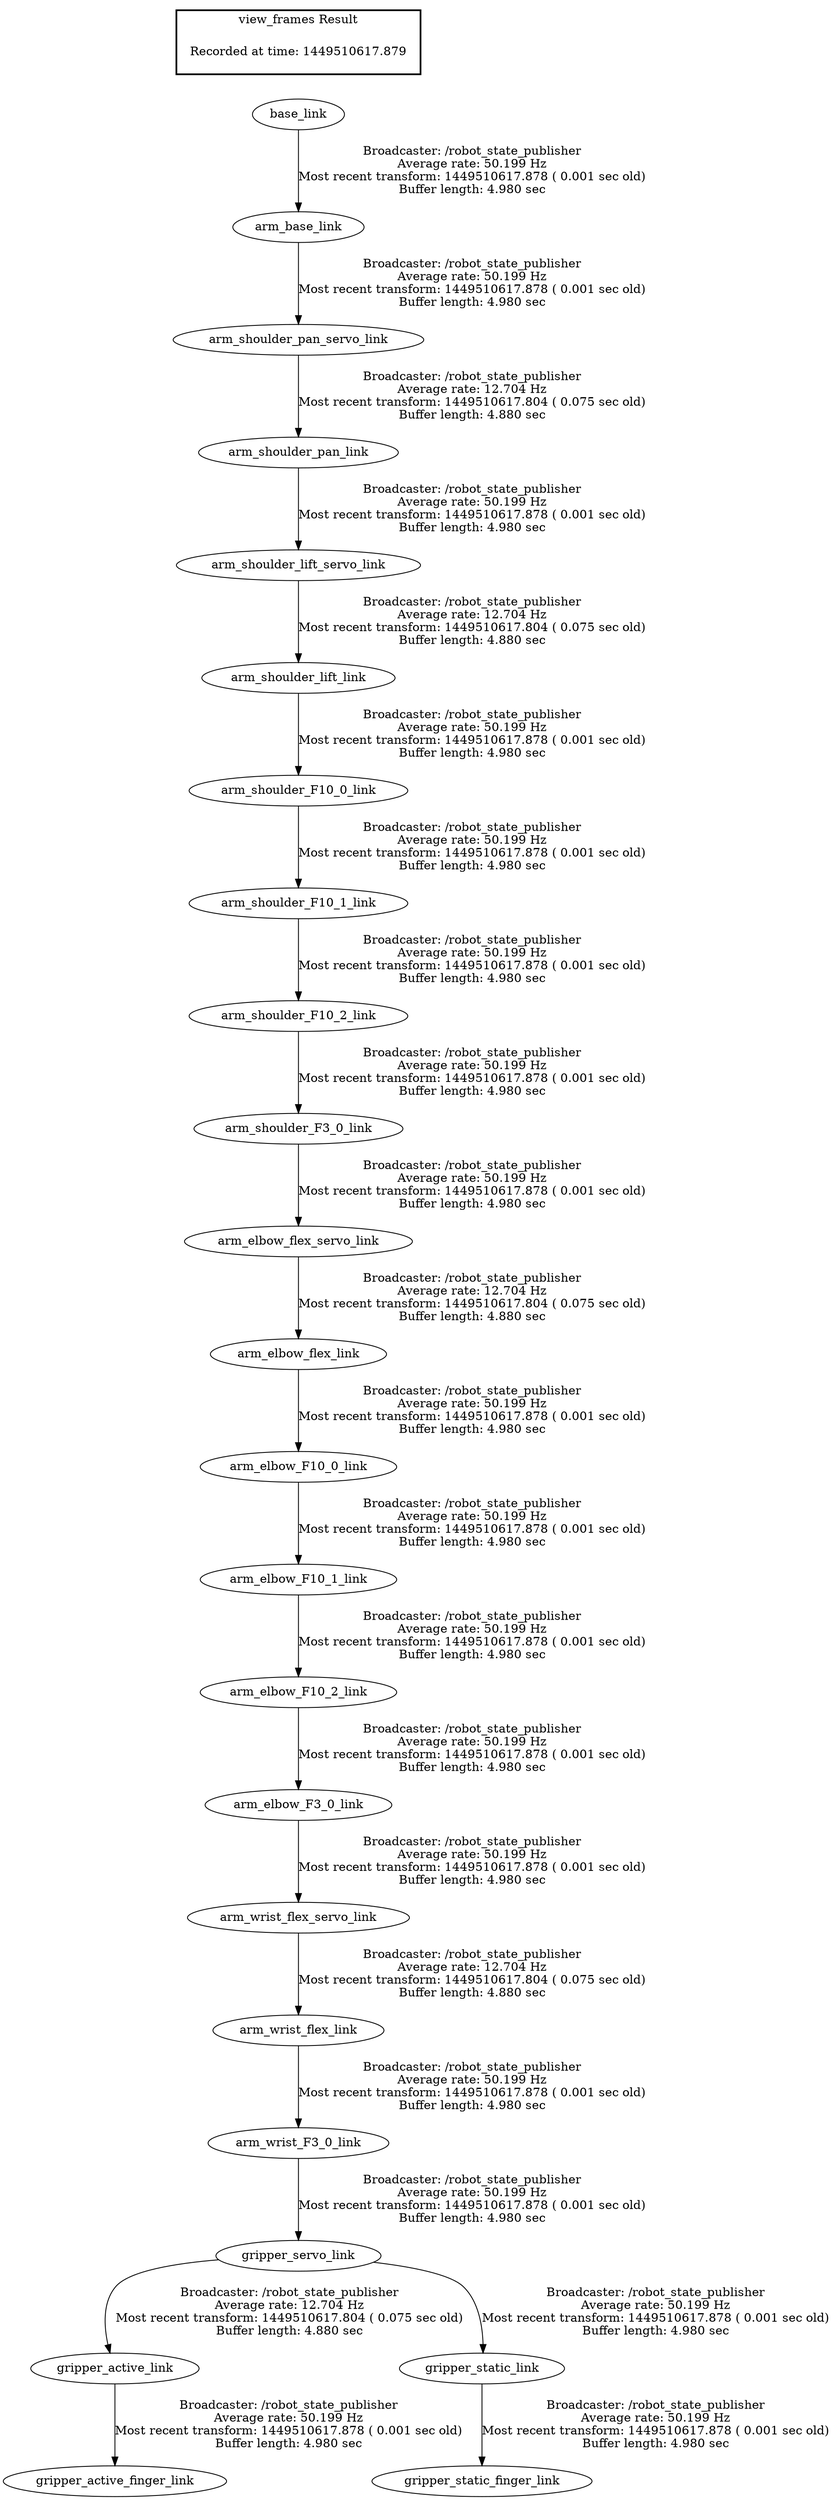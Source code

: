 digraph G {
"base_link" -> "arm_base_link"[label="Broadcaster: /robot_state_publisher\nAverage rate: 50.199 Hz\nMost recent transform: 1449510617.878 ( 0.001 sec old)\nBuffer length: 4.980 sec\n"];
"arm_elbow_flex_link" -> "arm_elbow_F10_0_link"[label="Broadcaster: /robot_state_publisher\nAverage rate: 50.199 Hz\nMost recent transform: 1449510617.878 ( 0.001 sec old)\nBuffer length: 4.980 sec\n"];
"arm_elbow_flex_servo_link" -> "arm_elbow_flex_link"[label="Broadcaster: /robot_state_publisher\nAverage rate: 12.704 Hz\nMost recent transform: 1449510617.804 ( 0.075 sec old)\nBuffer length: 4.880 sec\n"];
"arm_elbow_F10_0_link" -> "arm_elbow_F10_1_link"[label="Broadcaster: /robot_state_publisher\nAverage rate: 50.199 Hz\nMost recent transform: 1449510617.878 ( 0.001 sec old)\nBuffer length: 4.980 sec\n"];
"arm_elbow_F10_1_link" -> "arm_elbow_F10_2_link"[label="Broadcaster: /robot_state_publisher\nAverage rate: 50.199 Hz\nMost recent transform: 1449510617.878 ( 0.001 sec old)\nBuffer length: 4.980 sec\n"];
"arm_elbow_F10_2_link" -> "arm_elbow_F3_0_link"[label="Broadcaster: /robot_state_publisher\nAverage rate: 50.199 Hz\nMost recent transform: 1449510617.878 ( 0.001 sec old)\nBuffer length: 4.980 sec\n"];
"arm_shoulder_F3_0_link" -> "arm_elbow_flex_servo_link"[label="Broadcaster: /robot_state_publisher\nAverage rate: 50.199 Hz\nMost recent transform: 1449510617.878 ( 0.001 sec old)\nBuffer length: 4.980 sec\n"];
"arm_shoulder_F10_2_link" -> "arm_shoulder_F3_0_link"[label="Broadcaster: /robot_state_publisher\nAverage rate: 50.199 Hz\nMost recent transform: 1449510617.878 ( 0.001 sec old)\nBuffer length: 4.980 sec\n"];
"arm_shoulder_lift_link" -> "arm_shoulder_F10_0_link"[label="Broadcaster: /robot_state_publisher\nAverage rate: 50.199 Hz\nMost recent transform: 1449510617.878 ( 0.001 sec old)\nBuffer length: 4.980 sec\n"];
"arm_shoulder_lift_servo_link" -> "arm_shoulder_lift_link"[label="Broadcaster: /robot_state_publisher\nAverage rate: 12.704 Hz\nMost recent transform: 1449510617.804 ( 0.075 sec old)\nBuffer length: 4.880 sec\n"];
"arm_shoulder_F10_0_link" -> "arm_shoulder_F10_1_link"[label="Broadcaster: /robot_state_publisher\nAverage rate: 50.199 Hz\nMost recent transform: 1449510617.878 ( 0.001 sec old)\nBuffer length: 4.980 sec\n"];
"arm_shoulder_F10_1_link" -> "arm_shoulder_F10_2_link"[label="Broadcaster: /robot_state_publisher\nAverage rate: 50.199 Hz\nMost recent transform: 1449510617.878 ( 0.001 sec old)\nBuffer length: 4.980 sec\n"];
"arm_shoulder_pan_link" -> "arm_shoulder_lift_servo_link"[label="Broadcaster: /robot_state_publisher\nAverage rate: 50.199 Hz\nMost recent transform: 1449510617.878 ( 0.001 sec old)\nBuffer length: 4.980 sec\n"];
"arm_shoulder_pan_servo_link" -> "arm_shoulder_pan_link"[label="Broadcaster: /robot_state_publisher\nAverage rate: 12.704 Hz\nMost recent transform: 1449510617.804 ( 0.075 sec old)\nBuffer length: 4.880 sec\n"];
"arm_base_link" -> "arm_shoulder_pan_servo_link"[label="Broadcaster: /robot_state_publisher\nAverage rate: 50.199 Hz\nMost recent transform: 1449510617.878 ( 0.001 sec old)\nBuffer length: 4.980 sec\n"];
"arm_wrist_flex_link" -> "arm_wrist_F3_0_link"[label="Broadcaster: /robot_state_publisher\nAverage rate: 50.199 Hz\nMost recent transform: 1449510617.878 ( 0.001 sec old)\nBuffer length: 4.980 sec\n"];
"arm_wrist_flex_servo_link" -> "arm_wrist_flex_link"[label="Broadcaster: /robot_state_publisher\nAverage rate: 12.704 Hz\nMost recent transform: 1449510617.804 ( 0.075 sec old)\nBuffer length: 4.880 sec\n"];
"arm_elbow_F3_0_link" -> "arm_wrist_flex_servo_link"[label="Broadcaster: /robot_state_publisher\nAverage rate: 50.199 Hz\nMost recent transform: 1449510617.878 ( 0.001 sec old)\nBuffer length: 4.980 sec\n"];
"gripper_active_link" -> "gripper_active_finger_link"[label="Broadcaster: /robot_state_publisher\nAverage rate: 50.199 Hz\nMost recent transform: 1449510617.878 ( 0.001 sec old)\nBuffer length: 4.980 sec\n"];
"gripper_servo_link" -> "gripper_active_link"[label="Broadcaster: /robot_state_publisher\nAverage rate: 12.704 Hz\nMost recent transform: 1449510617.804 ( 0.075 sec old)\nBuffer length: 4.880 sec\n"];
"arm_wrist_F3_0_link" -> "gripper_servo_link"[label="Broadcaster: /robot_state_publisher\nAverage rate: 50.199 Hz\nMost recent transform: 1449510617.878 ( 0.001 sec old)\nBuffer length: 4.980 sec\n"];
"gripper_static_link" -> "gripper_static_finger_link"[label="Broadcaster: /robot_state_publisher\nAverage rate: 50.199 Hz\nMost recent transform: 1449510617.878 ( 0.001 sec old)\nBuffer length: 4.980 sec\n"];
"gripper_servo_link" -> "gripper_static_link"[label="Broadcaster: /robot_state_publisher\nAverage rate: 50.199 Hz\nMost recent transform: 1449510617.878 ( 0.001 sec old)\nBuffer length: 4.980 sec\n"];
edge [style=invis];
 subgraph cluster_legend { style=bold; color=black; label ="view_frames Result";
"Recorded at time: 1449510617.879"[ shape=plaintext ] ;
 }->"base_link";
}